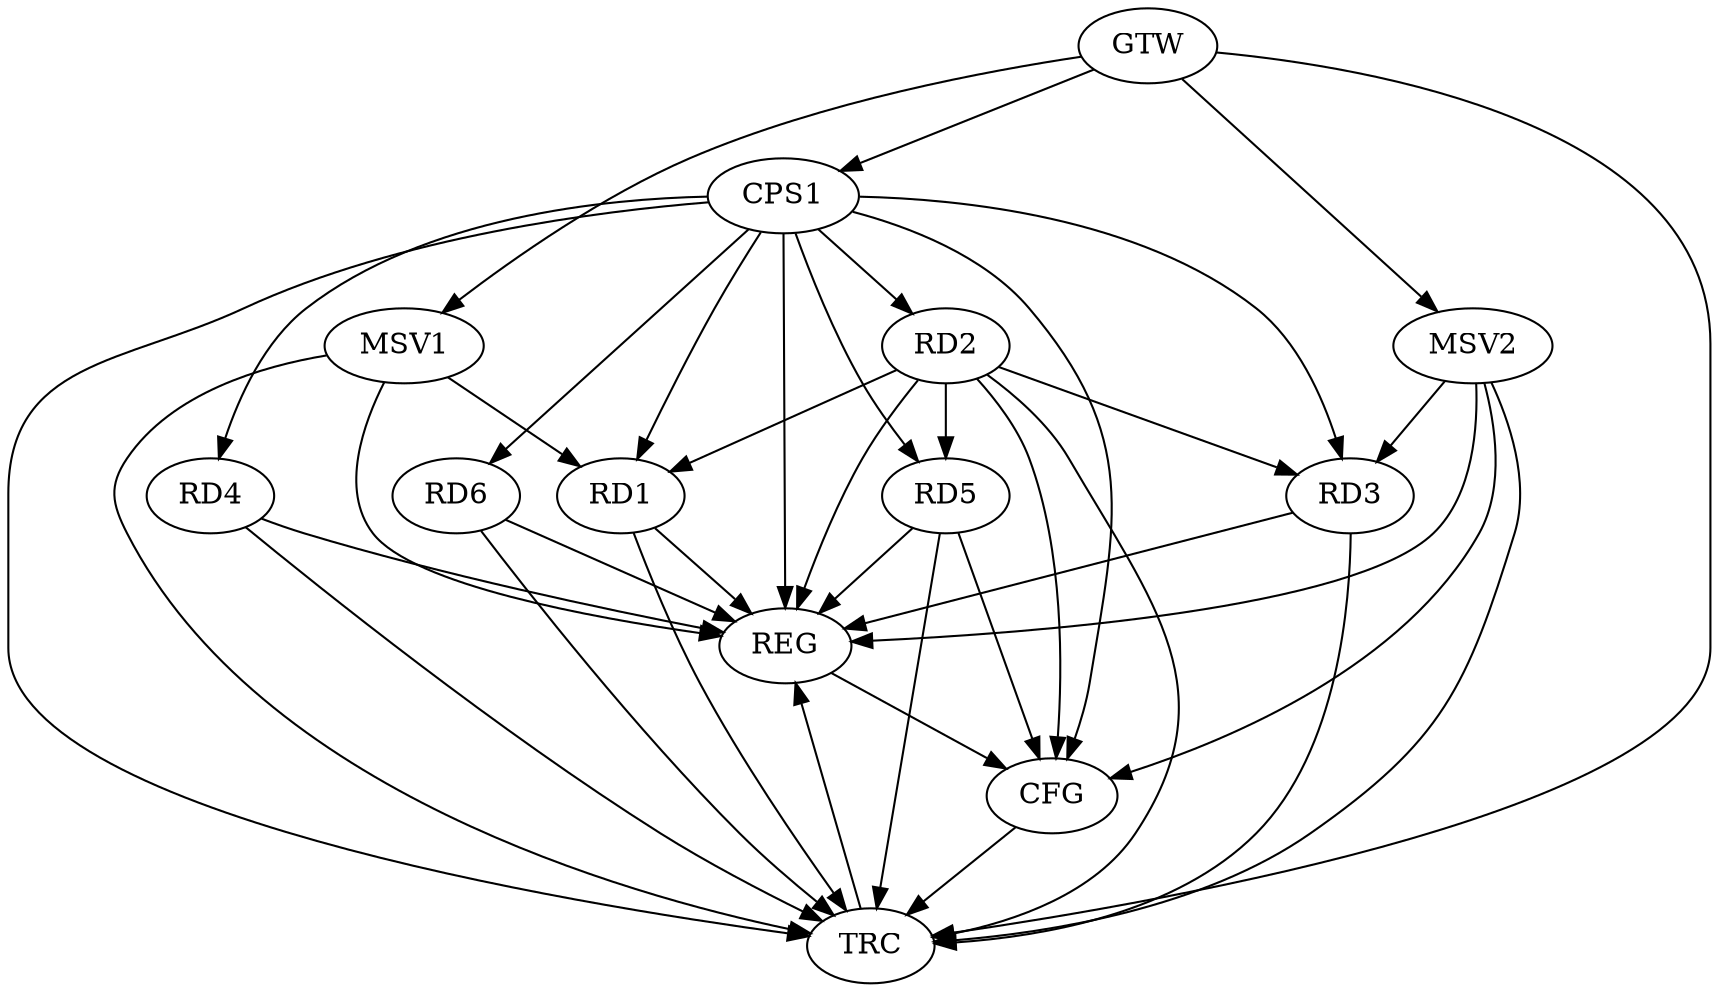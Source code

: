 strict digraph G {
  RD1 [ label="RD1" ];
  RD2 [ label="RD2" ];
  RD3 [ label="RD3" ];
  RD4 [ label="RD4" ];
  RD5 [ label="RD5" ];
  RD6 [ label="RD6" ];
  CPS1 [ label="CPS1" ];
  GTW [ label="GTW" ];
  REG [ label="REG" ];
  CFG [ label="CFG" ];
  TRC [ label="TRC" ];
  MSV1 [ label="MSV1" ];
  MSV2 [ label="MSV2" ];
  CPS1 -> RD1;
  CPS1 -> RD2;
  CPS1 -> RD3;
  CPS1 -> RD4;
  CPS1 -> RD5;
  CPS1 -> RD6;
  GTW -> CPS1;
  RD1 -> REG;
  RD2 -> REG;
  RD3 -> REG;
  RD4 -> REG;
  RD5 -> REG;
  RD6 -> REG;
  CPS1 -> REG;
  RD2 -> CFG;
  CPS1 -> CFG;
  RD5 -> CFG;
  REG -> CFG;
  RD1 -> TRC;
  RD2 -> TRC;
  RD3 -> TRC;
  RD4 -> TRC;
  RD5 -> TRC;
  RD6 -> TRC;
  CPS1 -> TRC;
  GTW -> TRC;
  CFG -> TRC;
  TRC -> REG;
  RD2 -> RD3;
  RD2 -> RD1;
  RD2 -> RD5;
  MSV1 -> RD1;
  GTW -> MSV1;
  MSV1 -> REG;
  MSV1 -> TRC;
  MSV2 -> RD3;
  GTW -> MSV2;
  MSV2 -> REG;
  MSV2 -> TRC;
  MSV2 -> CFG;
}
